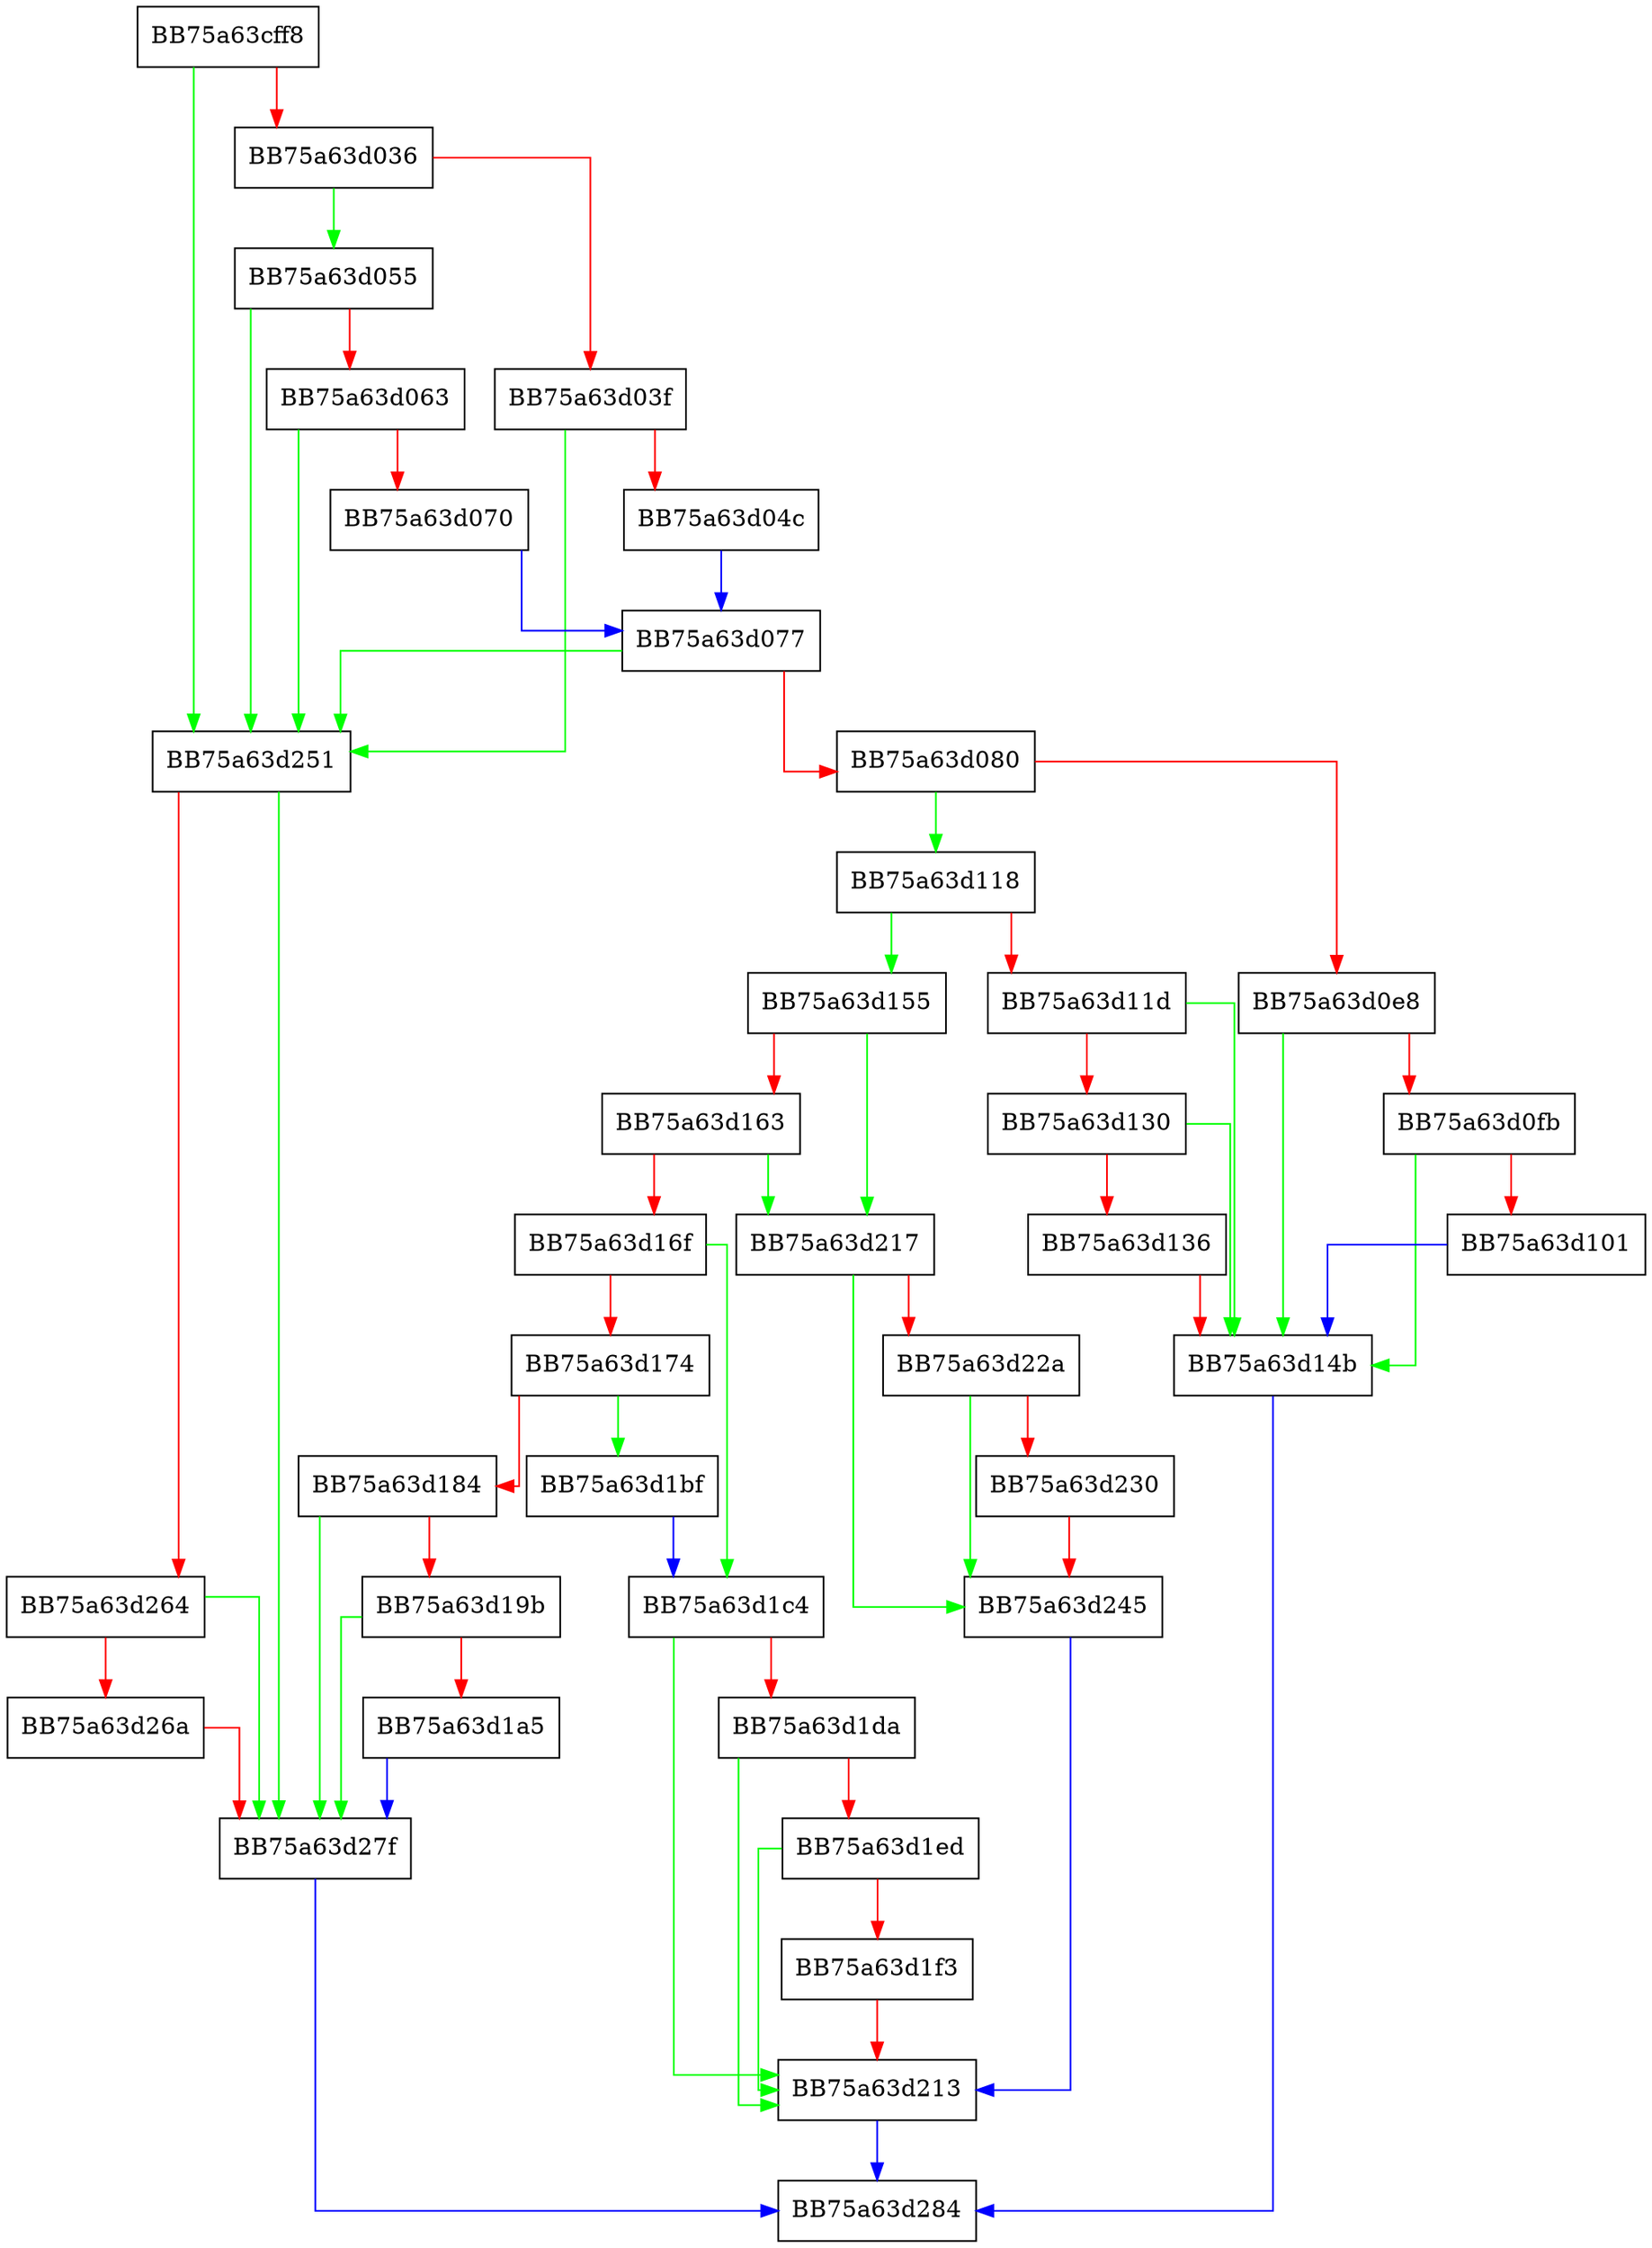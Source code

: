 digraph ReadMoacHeader {
  node [shape="box"];
  graph [splines=ortho];
  BB75a63cff8 -> BB75a63d251 [color="green"];
  BB75a63cff8 -> BB75a63d036 [color="red"];
  BB75a63d036 -> BB75a63d055 [color="green"];
  BB75a63d036 -> BB75a63d03f [color="red"];
  BB75a63d03f -> BB75a63d251 [color="green"];
  BB75a63d03f -> BB75a63d04c [color="red"];
  BB75a63d04c -> BB75a63d077 [color="blue"];
  BB75a63d055 -> BB75a63d251 [color="green"];
  BB75a63d055 -> BB75a63d063 [color="red"];
  BB75a63d063 -> BB75a63d251 [color="green"];
  BB75a63d063 -> BB75a63d070 [color="red"];
  BB75a63d070 -> BB75a63d077 [color="blue"];
  BB75a63d077 -> BB75a63d251 [color="green"];
  BB75a63d077 -> BB75a63d080 [color="red"];
  BB75a63d080 -> BB75a63d118 [color="green"];
  BB75a63d080 -> BB75a63d0e8 [color="red"];
  BB75a63d0e8 -> BB75a63d14b [color="green"];
  BB75a63d0e8 -> BB75a63d0fb [color="red"];
  BB75a63d0fb -> BB75a63d14b [color="green"];
  BB75a63d0fb -> BB75a63d101 [color="red"];
  BB75a63d101 -> BB75a63d14b [color="blue"];
  BB75a63d118 -> BB75a63d155 [color="green"];
  BB75a63d118 -> BB75a63d11d [color="red"];
  BB75a63d11d -> BB75a63d14b [color="green"];
  BB75a63d11d -> BB75a63d130 [color="red"];
  BB75a63d130 -> BB75a63d14b [color="green"];
  BB75a63d130 -> BB75a63d136 [color="red"];
  BB75a63d136 -> BB75a63d14b [color="red"];
  BB75a63d14b -> BB75a63d284 [color="blue"];
  BB75a63d155 -> BB75a63d217 [color="green"];
  BB75a63d155 -> BB75a63d163 [color="red"];
  BB75a63d163 -> BB75a63d217 [color="green"];
  BB75a63d163 -> BB75a63d16f [color="red"];
  BB75a63d16f -> BB75a63d1c4 [color="green"];
  BB75a63d16f -> BB75a63d174 [color="red"];
  BB75a63d174 -> BB75a63d1bf [color="green"];
  BB75a63d174 -> BB75a63d184 [color="red"];
  BB75a63d184 -> BB75a63d27f [color="green"];
  BB75a63d184 -> BB75a63d19b [color="red"];
  BB75a63d19b -> BB75a63d27f [color="green"];
  BB75a63d19b -> BB75a63d1a5 [color="red"];
  BB75a63d1a5 -> BB75a63d27f [color="blue"];
  BB75a63d1bf -> BB75a63d1c4 [color="blue"];
  BB75a63d1c4 -> BB75a63d213 [color="green"];
  BB75a63d1c4 -> BB75a63d1da [color="red"];
  BB75a63d1da -> BB75a63d213 [color="green"];
  BB75a63d1da -> BB75a63d1ed [color="red"];
  BB75a63d1ed -> BB75a63d213 [color="green"];
  BB75a63d1ed -> BB75a63d1f3 [color="red"];
  BB75a63d1f3 -> BB75a63d213 [color="red"];
  BB75a63d213 -> BB75a63d284 [color="blue"];
  BB75a63d217 -> BB75a63d245 [color="green"];
  BB75a63d217 -> BB75a63d22a [color="red"];
  BB75a63d22a -> BB75a63d245 [color="green"];
  BB75a63d22a -> BB75a63d230 [color="red"];
  BB75a63d230 -> BB75a63d245 [color="red"];
  BB75a63d245 -> BB75a63d213 [color="blue"];
  BB75a63d251 -> BB75a63d27f [color="green"];
  BB75a63d251 -> BB75a63d264 [color="red"];
  BB75a63d264 -> BB75a63d27f [color="green"];
  BB75a63d264 -> BB75a63d26a [color="red"];
  BB75a63d26a -> BB75a63d27f [color="red"];
  BB75a63d27f -> BB75a63d284 [color="blue"];
}